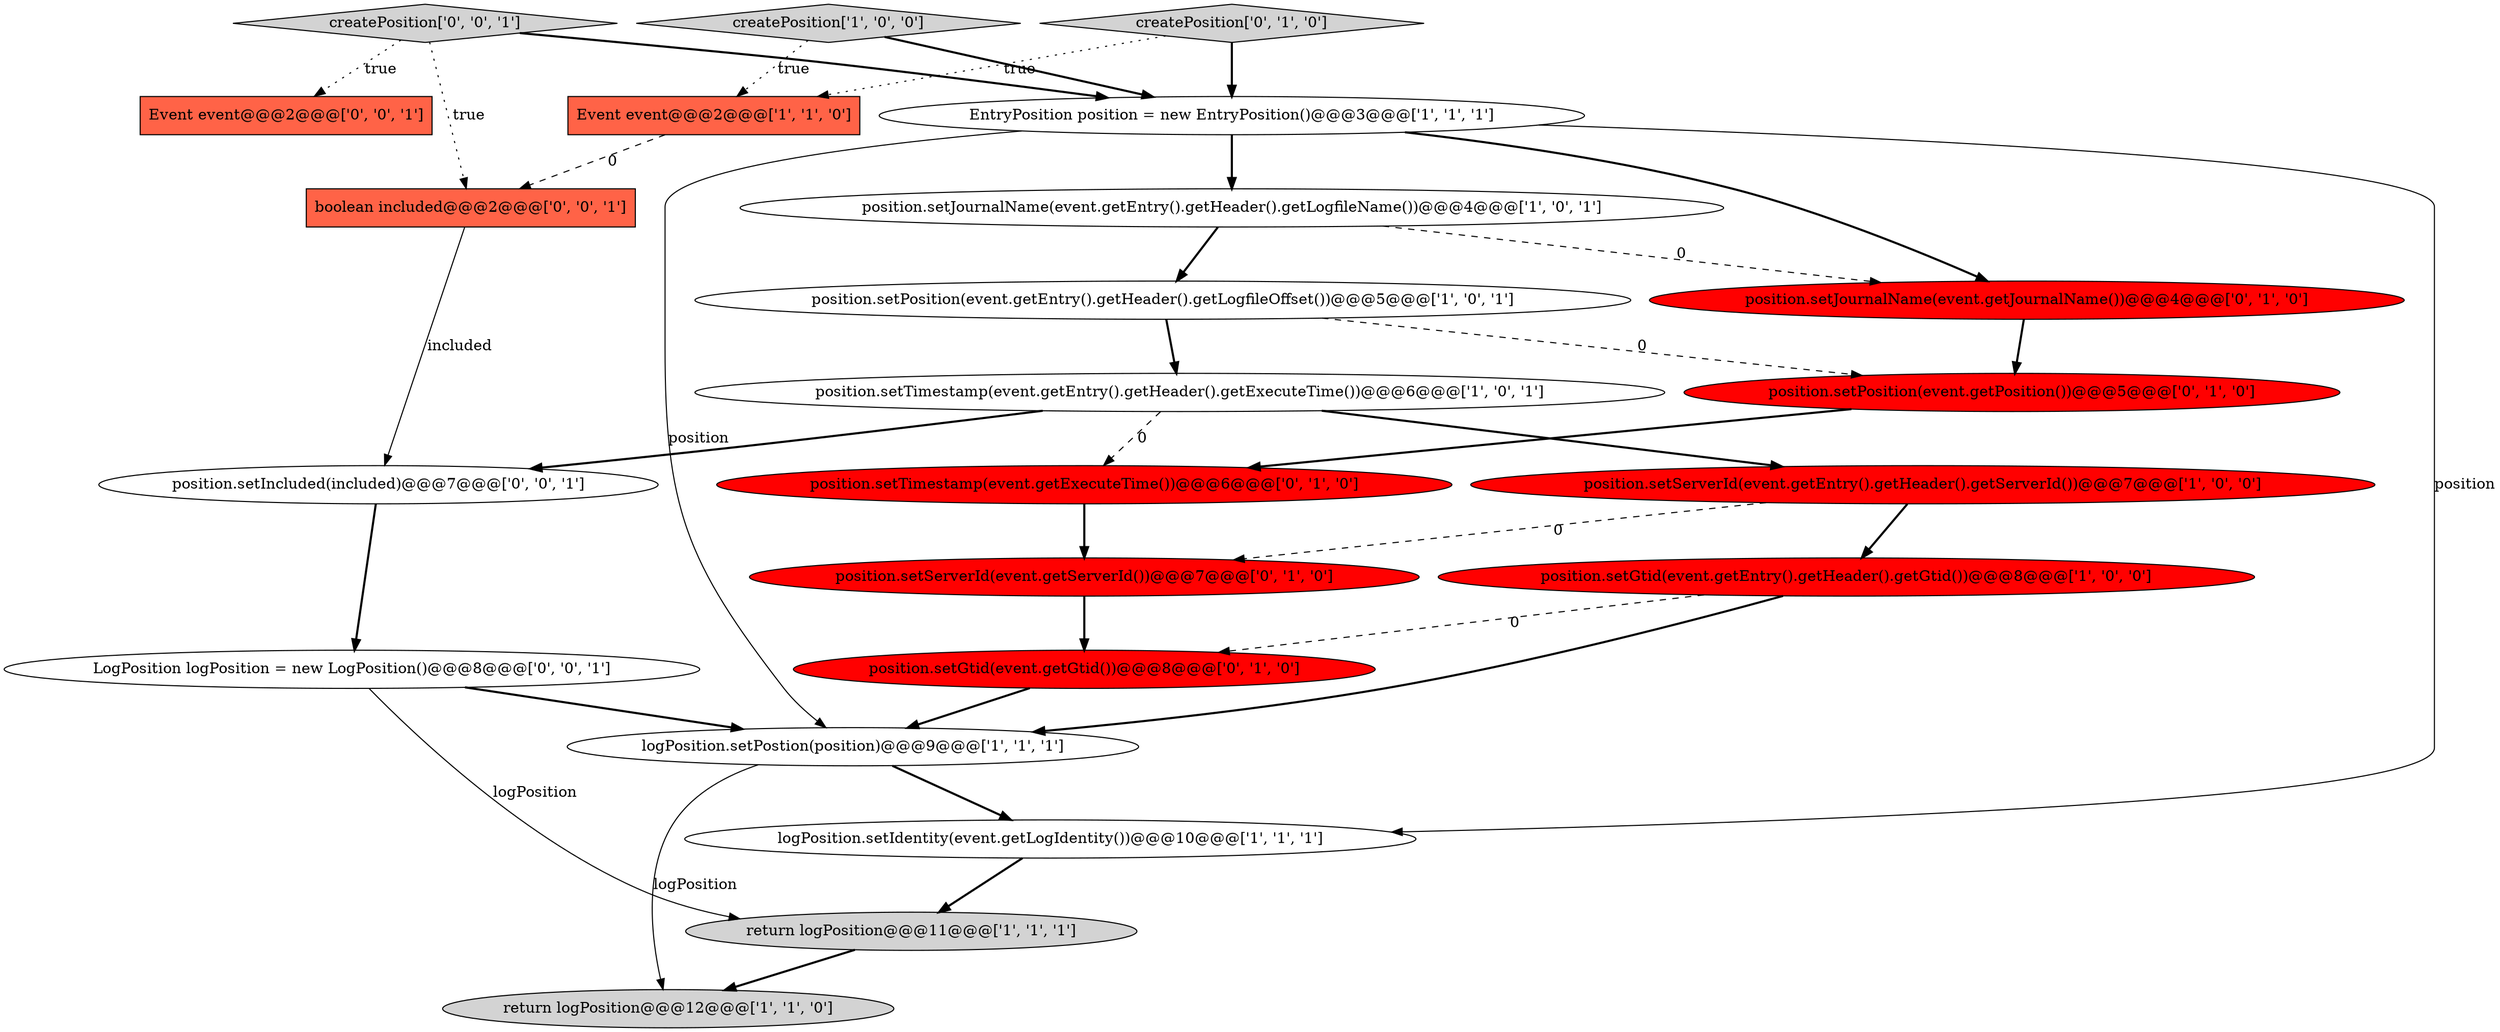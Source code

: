 digraph {
19 [style = filled, label = "Event event@@@2@@@['0', '0', '1']", fillcolor = tomato, shape = box image = "AAA0AAABBB3BBB"];
1 [style = filled, label = "return logPosition@@@12@@@['1', '1', '0']", fillcolor = lightgray, shape = ellipse image = "AAA0AAABBB1BBB"];
2 [style = filled, label = "position.setTimestamp(event.getEntry().getHeader().getExecuteTime())@@@6@@@['1', '0', '1']", fillcolor = white, shape = ellipse image = "AAA0AAABBB1BBB"];
8 [style = filled, label = "position.setPosition(event.getEntry().getHeader().getLogfileOffset())@@@5@@@['1', '0', '1']", fillcolor = white, shape = ellipse image = "AAA0AAABBB1BBB"];
4 [style = filled, label = "createPosition['1', '0', '0']", fillcolor = lightgray, shape = diamond image = "AAA0AAABBB1BBB"];
18 [style = filled, label = "position.setIncluded(included)@@@7@@@['0', '0', '1']", fillcolor = white, shape = ellipse image = "AAA0AAABBB3BBB"];
22 [style = filled, label = "createPosition['0', '0', '1']", fillcolor = lightgray, shape = diamond image = "AAA0AAABBB3BBB"];
6 [style = filled, label = "position.setGtid(event.getEntry().getHeader().getGtid())@@@8@@@['1', '0', '0']", fillcolor = red, shape = ellipse image = "AAA1AAABBB1BBB"];
10 [style = filled, label = "logPosition.setIdentity(event.getLogIdentity())@@@10@@@['1', '1', '1']", fillcolor = white, shape = ellipse image = "AAA0AAABBB1BBB"];
13 [style = filled, label = "position.setServerId(event.getServerId())@@@7@@@['0', '1', '0']", fillcolor = red, shape = ellipse image = "AAA1AAABBB2BBB"];
5 [style = filled, label = "EntryPosition position = new EntryPosition()@@@3@@@['1', '1', '1']", fillcolor = white, shape = ellipse image = "AAA0AAABBB1BBB"];
14 [style = filled, label = "position.setPosition(event.getPosition())@@@5@@@['0', '1', '0']", fillcolor = red, shape = ellipse image = "AAA1AAABBB2BBB"];
11 [style = filled, label = "return logPosition@@@11@@@['1', '1', '1']", fillcolor = lightgray, shape = ellipse image = "AAA0AAABBB1BBB"];
12 [style = filled, label = "position.setJournalName(event.getJournalName())@@@4@@@['0', '1', '0']", fillcolor = red, shape = ellipse image = "AAA1AAABBB2BBB"];
9 [style = filled, label = "position.setServerId(event.getEntry().getHeader().getServerId())@@@7@@@['1', '0', '0']", fillcolor = red, shape = ellipse image = "AAA1AAABBB1BBB"];
0 [style = filled, label = "position.setJournalName(event.getEntry().getHeader().getLogfileName())@@@4@@@['1', '0', '1']", fillcolor = white, shape = ellipse image = "AAA0AAABBB1BBB"];
15 [style = filled, label = "position.setGtid(event.getGtid())@@@8@@@['0', '1', '0']", fillcolor = red, shape = ellipse image = "AAA1AAABBB2BBB"];
17 [style = filled, label = "position.setTimestamp(event.getExecuteTime())@@@6@@@['0', '1', '0']", fillcolor = red, shape = ellipse image = "AAA1AAABBB2BBB"];
3 [style = filled, label = "logPosition.setPostion(position)@@@9@@@['1', '1', '1']", fillcolor = white, shape = ellipse image = "AAA0AAABBB1BBB"];
16 [style = filled, label = "createPosition['0', '1', '0']", fillcolor = lightgray, shape = diamond image = "AAA0AAABBB2BBB"];
20 [style = filled, label = "LogPosition logPosition = new LogPosition()@@@8@@@['0', '0', '1']", fillcolor = white, shape = ellipse image = "AAA0AAABBB3BBB"];
21 [style = filled, label = "boolean included@@@2@@@['0', '0', '1']", fillcolor = tomato, shape = box image = "AAA0AAABBB3BBB"];
7 [style = filled, label = "Event event@@@2@@@['1', '1', '0']", fillcolor = tomato, shape = box image = "AAA0AAABBB1BBB"];
22->21 [style = dotted, label="true"];
6->3 [style = bold, label=""];
7->21 [style = dashed, label="0"];
22->19 [style = dotted, label="true"];
11->1 [style = bold, label=""];
4->7 [style = dotted, label="true"];
2->18 [style = bold, label=""];
14->17 [style = bold, label=""];
20->3 [style = bold, label=""];
2->9 [style = bold, label=""];
5->10 [style = solid, label="position"];
0->12 [style = dashed, label="0"];
8->14 [style = dashed, label="0"];
15->3 [style = bold, label=""];
2->17 [style = dashed, label="0"];
22->5 [style = bold, label=""];
5->3 [style = solid, label="position"];
9->6 [style = bold, label=""];
16->7 [style = dotted, label="true"];
3->10 [style = bold, label=""];
18->20 [style = bold, label=""];
20->11 [style = solid, label="logPosition"];
21->18 [style = solid, label="included"];
8->2 [style = bold, label=""];
5->0 [style = bold, label=""];
5->12 [style = bold, label=""];
6->15 [style = dashed, label="0"];
9->13 [style = dashed, label="0"];
12->14 [style = bold, label=""];
0->8 [style = bold, label=""];
16->5 [style = bold, label=""];
17->13 [style = bold, label=""];
13->15 [style = bold, label=""];
4->5 [style = bold, label=""];
3->1 [style = solid, label="logPosition"];
10->11 [style = bold, label=""];
}
